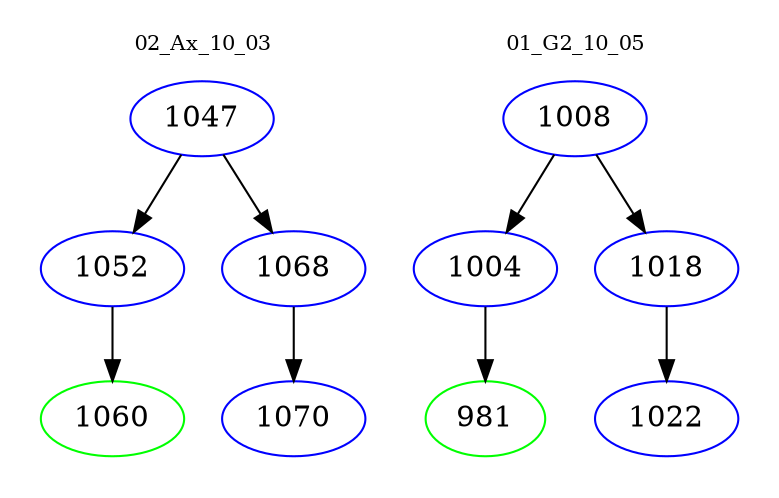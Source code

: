 digraph{
subgraph cluster_0 {
color = white
label = "02_Ax_10_03";
fontsize=10;
T0_1047 [label="1047", color="blue"]
T0_1047 -> T0_1052 [color="black"]
T0_1052 [label="1052", color="blue"]
T0_1052 -> T0_1060 [color="black"]
T0_1060 [label="1060", color="green"]
T0_1047 -> T0_1068 [color="black"]
T0_1068 [label="1068", color="blue"]
T0_1068 -> T0_1070 [color="black"]
T0_1070 [label="1070", color="blue"]
}
subgraph cluster_1 {
color = white
label = "01_G2_10_05";
fontsize=10;
T1_1008 [label="1008", color="blue"]
T1_1008 -> T1_1004 [color="black"]
T1_1004 [label="1004", color="blue"]
T1_1004 -> T1_981 [color="black"]
T1_981 [label="981", color="green"]
T1_1008 -> T1_1018 [color="black"]
T1_1018 [label="1018", color="blue"]
T1_1018 -> T1_1022 [color="black"]
T1_1022 [label="1022", color="blue"]
}
}
